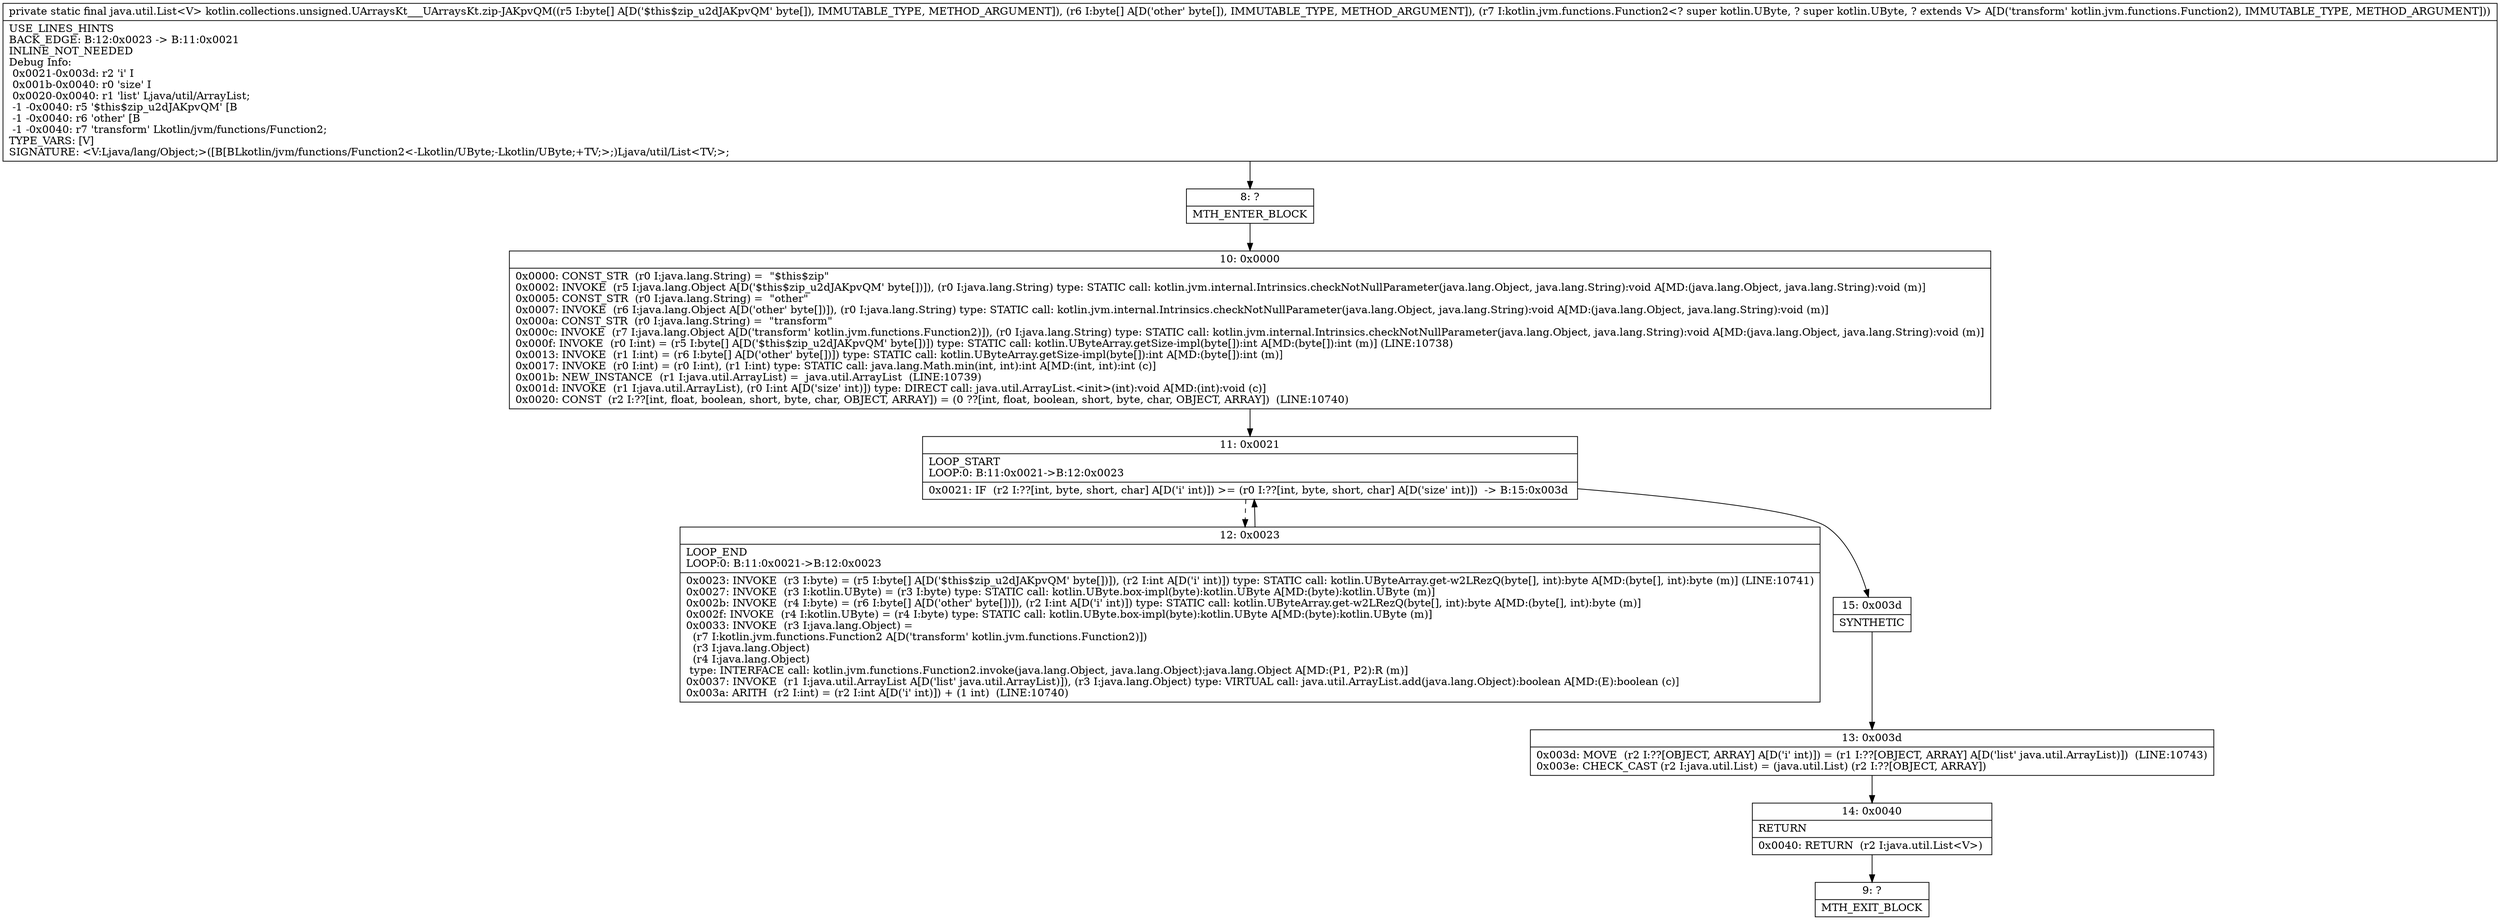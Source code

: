 digraph "CFG forkotlin.collections.unsigned.UArraysKt___UArraysKt.zip\-JAKpvQM([B[BLkotlin\/jvm\/functions\/Function2;)Ljava\/util\/List;" {
Node_8 [shape=record,label="{8\:\ ?|MTH_ENTER_BLOCK\l}"];
Node_10 [shape=record,label="{10\:\ 0x0000|0x0000: CONST_STR  (r0 I:java.lang.String) =  \"$this$zip\" \l0x0002: INVOKE  (r5 I:java.lang.Object A[D('$this$zip_u2dJAKpvQM' byte[])]), (r0 I:java.lang.String) type: STATIC call: kotlin.jvm.internal.Intrinsics.checkNotNullParameter(java.lang.Object, java.lang.String):void A[MD:(java.lang.Object, java.lang.String):void (m)]\l0x0005: CONST_STR  (r0 I:java.lang.String) =  \"other\" \l0x0007: INVOKE  (r6 I:java.lang.Object A[D('other' byte[])]), (r0 I:java.lang.String) type: STATIC call: kotlin.jvm.internal.Intrinsics.checkNotNullParameter(java.lang.Object, java.lang.String):void A[MD:(java.lang.Object, java.lang.String):void (m)]\l0x000a: CONST_STR  (r0 I:java.lang.String) =  \"transform\" \l0x000c: INVOKE  (r7 I:java.lang.Object A[D('transform' kotlin.jvm.functions.Function2)]), (r0 I:java.lang.String) type: STATIC call: kotlin.jvm.internal.Intrinsics.checkNotNullParameter(java.lang.Object, java.lang.String):void A[MD:(java.lang.Object, java.lang.String):void (m)]\l0x000f: INVOKE  (r0 I:int) = (r5 I:byte[] A[D('$this$zip_u2dJAKpvQM' byte[])]) type: STATIC call: kotlin.UByteArray.getSize\-impl(byte[]):int A[MD:(byte[]):int (m)] (LINE:10738)\l0x0013: INVOKE  (r1 I:int) = (r6 I:byte[] A[D('other' byte[])]) type: STATIC call: kotlin.UByteArray.getSize\-impl(byte[]):int A[MD:(byte[]):int (m)]\l0x0017: INVOKE  (r0 I:int) = (r0 I:int), (r1 I:int) type: STATIC call: java.lang.Math.min(int, int):int A[MD:(int, int):int (c)]\l0x001b: NEW_INSTANCE  (r1 I:java.util.ArrayList) =  java.util.ArrayList  (LINE:10739)\l0x001d: INVOKE  (r1 I:java.util.ArrayList), (r0 I:int A[D('size' int)]) type: DIRECT call: java.util.ArrayList.\<init\>(int):void A[MD:(int):void (c)]\l0x0020: CONST  (r2 I:??[int, float, boolean, short, byte, char, OBJECT, ARRAY]) = (0 ??[int, float, boolean, short, byte, char, OBJECT, ARRAY])  (LINE:10740)\l}"];
Node_11 [shape=record,label="{11\:\ 0x0021|LOOP_START\lLOOP:0: B:11:0x0021\-\>B:12:0x0023\l|0x0021: IF  (r2 I:??[int, byte, short, char] A[D('i' int)]) \>= (r0 I:??[int, byte, short, char] A[D('size' int)])  \-\> B:15:0x003d \l}"];
Node_12 [shape=record,label="{12\:\ 0x0023|LOOP_END\lLOOP:0: B:11:0x0021\-\>B:12:0x0023\l|0x0023: INVOKE  (r3 I:byte) = (r5 I:byte[] A[D('$this$zip_u2dJAKpvQM' byte[])]), (r2 I:int A[D('i' int)]) type: STATIC call: kotlin.UByteArray.get\-w2LRezQ(byte[], int):byte A[MD:(byte[], int):byte (m)] (LINE:10741)\l0x0027: INVOKE  (r3 I:kotlin.UByte) = (r3 I:byte) type: STATIC call: kotlin.UByte.box\-impl(byte):kotlin.UByte A[MD:(byte):kotlin.UByte (m)]\l0x002b: INVOKE  (r4 I:byte) = (r6 I:byte[] A[D('other' byte[])]), (r2 I:int A[D('i' int)]) type: STATIC call: kotlin.UByteArray.get\-w2LRezQ(byte[], int):byte A[MD:(byte[], int):byte (m)]\l0x002f: INVOKE  (r4 I:kotlin.UByte) = (r4 I:byte) type: STATIC call: kotlin.UByte.box\-impl(byte):kotlin.UByte A[MD:(byte):kotlin.UByte (m)]\l0x0033: INVOKE  (r3 I:java.lang.Object) = \l  (r7 I:kotlin.jvm.functions.Function2 A[D('transform' kotlin.jvm.functions.Function2)])\l  (r3 I:java.lang.Object)\l  (r4 I:java.lang.Object)\l type: INTERFACE call: kotlin.jvm.functions.Function2.invoke(java.lang.Object, java.lang.Object):java.lang.Object A[MD:(P1, P2):R (m)]\l0x0037: INVOKE  (r1 I:java.util.ArrayList A[D('list' java.util.ArrayList)]), (r3 I:java.lang.Object) type: VIRTUAL call: java.util.ArrayList.add(java.lang.Object):boolean A[MD:(E):boolean (c)]\l0x003a: ARITH  (r2 I:int) = (r2 I:int A[D('i' int)]) + (1 int)  (LINE:10740)\l}"];
Node_15 [shape=record,label="{15\:\ 0x003d|SYNTHETIC\l}"];
Node_13 [shape=record,label="{13\:\ 0x003d|0x003d: MOVE  (r2 I:??[OBJECT, ARRAY] A[D('i' int)]) = (r1 I:??[OBJECT, ARRAY] A[D('list' java.util.ArrayList)])  (LINE:10743)\l0x003e: CHECK_CAST (r2 I:java.util.List) = (java.util.List) (r2 I:??[OBJECT, ARRAY]) \l}"];
Node_14 [shape=record,label="{14\:\ 0x0040|RETURN\l|0x0040: RETURN  (r2 I:java.util.List\<V\>) \l}"];
Node_9 [shape=record,label="{9\:\ ?|MTH_EXIT_BLOCK\l}"];
MethodNode[shape=record,label="{private static final java.util.List\<V\> kotlin.collections.unsigned.UArraysKt___UArraysKt.zip\-JAKpvQM((r5 I:byte[] A[D('$this$zip_u2dJAKpvQM' byte[]), IMMUTABLE_TYPE, METHOD_ARGUMENT]), (r6 I:byte[] A[D('other' byte[]), IMMUTABLE_TYPE, METHOD_ARGUMENT]), (r7 I:kotlin.jvm.functions.Function2\<? super kotlin.UByte, ? super kotlin.UByte, ? extends V\> A[D('transform' kotlin.jvm.functions.Function2), IMMUTABLE_TYPE, METHOD_ARGUMENT]))  | USE_LINES_HINTS\lBACK_EDGE: B:12:0x0023 \-\> B:11:0x0021\lINLINE_NOT_NEEDED\lDebug Info:\l  0x0021\-0x003d: r2 'i' I\l  0x001b\-0x0040: r0 'size' I\l  0x0020\-0x0040: r1 'list' Ljava\/util\/ArrayList;\l  \-1 \-0x0040: r5 '$this$zip_u2dJAKpvQM' [B\l  \-1 \-0x0040: r6 'other' [B\l  \-1 \-0x0040: r7 'transform' Lkotlin\/jvm\/functions\/Function2;\lTYPE_VARS: [V]\lSIGNATURE: \<V:Ljava\/lang\/Object;\>([B[BLkotlin\/jvm\/functions\/Function2\<\-Lkotlin\/UByte;\-Lkotlin\/UByte;+TV;\>;)Ljava\/util\/List\<TV;\>;\l}"];
MethodNode -> Node_8;Node_8 -> Node_10;
Node_10 -> Node_11;
Node_11 -> Node_12[style=dashed];
Node_11 -> Node_15;
Node_12 -> Node_11;
Node_15 -> Node_13;
Node_13 -> Node_14;
Node_14 -> Node_9;
}

